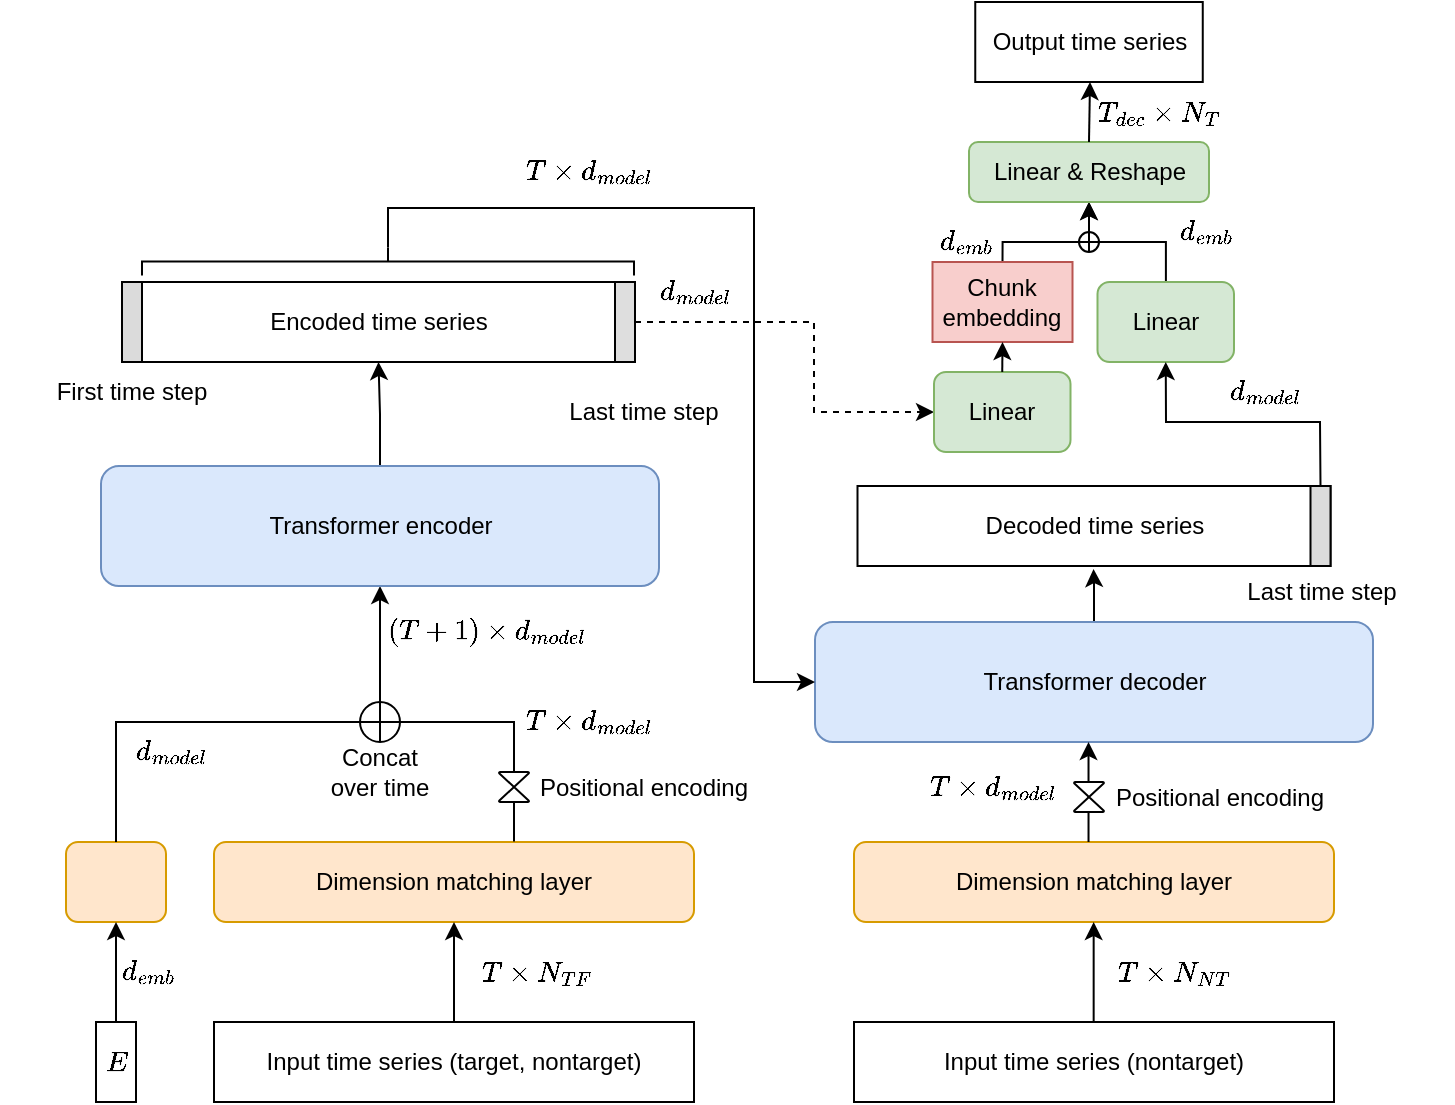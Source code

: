 <mxfile version="23.1.1" type="github" pages="2">
  <diagram name="Architecture" id="ZrENTzr3K45VspEdxDzP">
    <mxGraphModel dx="778" dy="1082" grid="1" gridSize="10" guides="1" tooltips="1" connect="1" arrows="1" fold="1" page="1" pageScale="1" pageWidth="850" pageHeight="1100" math="1" shadow="0">
      <root>
        <mxCell id="0" />
        <mxCell id="1" parent="0" />
        <mxCell id="vCqHwj_-bdeTduItDin3-1" value="Input time series (target, nontarget)" style="rounded=0;whiteSpace=wrap;html=1;" parent="1" vertex="1">
          <mxGeometry x="119" y="630" width="240" height="40" as="geometry" />
        </mxCell>
        <mxCell id="vCqHwj_-bdeTduItDin3-2" value="Input time series (nontarget)" style="rounded=0;whiteSpace=wrap;html=1;" parent="1" vertex="1">
          <mxGeometry x="439" y="630" width="240" height="40" as="geometry" />
        </mxCell>
        <mxCell id="vCqHwj_-bdeTduItDin3-3" value="$$E$$" style="rounded=0;whiteSpace=wrap;html=1;" parent="1" vertex="1">
          <mxGeometry x="60" y="630" width="20" height="40" as="geometry" />
        </mxCell>
        <mxCell id="vCqHwj_-bdeTduItDin3-4" value="Dimension matching layer" style="rounded=1;whiteSpace=wrap;html=1;fillColor=#ffe6cc;strokeColor=#d79b00;" parent="1" vertex="1">
          <mxGeometry x="119" y="540" width="240" height="40" as="geometry" />
        </mxCell>
        <mxCell id="vCqHwj_-bdeTduItDin3-5" value="" style="endArrow=classic;html=1;rounded=0;exitX=0.5;exitY=0;exitDx=0;exitDy=0;entryX=0.5;entryY=1;entryDx=0;entryDy=0;" parent="1" source="vCqHwj_-bdeTduItDin3-1" target="vCqHwj_-bdeTduItDin3-4" edge="1">
          <mxGeometry width="50" height="50" relative="1" as="geometry">
            <mxPoint x="279" y="590" as="sourcePoint" />
            <mxPoint x="329" y="540" as="targetPoint" />
          </mxGeometry>
        </mxCell>
        <mxCell id="vCqHwj_-bdeTduItDin3-6" value="$$T \times N_{TF}$$" style="text;html=1;strokeColor=none;fillColor=none;align=center;verticalAlign=middle;whiteSpace=wrap;rounded=0;" parent="1" vertex="1">
          <mxGeometry x="251.25" y="590" width="60" height="30" as="geometry" />
        </mxCell>
        <mxCell id="vCqHwj_-bdeTduItDin3-8" value="" style="rounded=1;whiteSpace=wrap;html=1;fillColor=#ffe6cc;strokeColor=#d79b00;" parent="1" vertex="1">
          <mxGeometry x="45" y="540" width="50" height="40" as="geometry" />
        </mxCell>
        <mxCell id="vCqHwj_-bdeTduItDin3-9" value="" style="endArrow=classic;html=1;rounded=0;exitX=0.5;exitY=0;exitDx=0;exitDy=0;entryX=0.5;entryY=1;entryDx=0;entryDy=0;" parent="1" source="vCqHwj_-bdeTduItDin3-3" target="vCqHwj_-bdeTduItDin3-8" edge="1">
          <mxGeometry width="50" height="50" relative="1" as="geometry">
            <mxPoint x="135" y="690" as="sourcePoint" />
            <mxPoint x="185" y="640" as="targetPoint" />
          </mxGeometry>
        </mxCell>
        <mxCell id="vCqHwj_-bdeTduItDin3-10" value="$$d_{emb}$$" style="text;html=1;strokeColor=none;fillColor=none;align=center;verticalAlign=middle;whiteSpace=wrap;rounded=0;" parent="1" vertex="1">
          <mxGeometry x="69" y="590" width="35" height="30" as="geometry" />
        </mxCell>
        <mxCell id="vCqHwj_-bdeTduItDin3-12" value="" style="endArrow=classic;html=1;rounded=0;exitX=0.5;exitY=0;exitDx=0;exitDy=0;entryX=0.5;entryY=1;entryDx=0;entryDy=0;" parent="1" source="vCqHwj_-bdeTduItDin3-8" target="vCqHwj_-bdeTduItDin3-29" edge="1">
          <mxGeometry width="50" height="50" relative="1" as="geometry">
            <mxPoint x="189" y="580" as="sourcePoint" />
            <mxPoint x="202" y="410" as="targetPoint" />
            <Array as="points">
              <mxPoint x="70" y="480" />
              <mxPoint x="202" y="480" />
            </Array>
          </mxGeometry>
        </mxCell>
        <mxCell id="vCqHwj_-bdeTduItDin3-16" value="$$d_{model}$$" style="text;html=1;strokeColor=none;fillColor=none;align=center;verticalAlign=middle;whiteSpace=wrap;rounded=0;" parent="1" vertex="1">
          <mxGeometry x="80" y="480" width="35" height="30" as="geometry" />
        </mxCell>
        <mxCell id="vCqHwj_-bdeTduItDin3-18" value="$$T \times d_{model}$$" style="text;html=1;strokeColor=none;fillColor=none;align=center;verticalAlign=middle;whiteSpace=wrap;rounded=0;" parent="1" vertex="1">
          <mxGeometry x="271.5" y="465" width="70" height="30" as="geometry" />
        </mxCell>
        <mxCell id="vCqHwj_-bdeTduItDin3-20" value="" style="verticalLabelPosition=bottom;verticalAlign=top;html=1;shape=mxgraph.flowchart.summing_function;" parent="1" vertex="1">
          <mxGeometry x="192" y="470" width="20" height="20" as="geometry" />
        </mxCell>
        <mxCell id="vCqHwj_-bdeTduItDin3-26" value="Concat&lt;br&gt;over time" style="text;html=1;strokeColor=none;fillColor=none;align=center;verticalAlign=middle;whiteSpace=wrap;rounded=0;" parent="1" vertex="1">
          <mxGeometry x="167" y="490" width="70" height="30" as="geometry" />
        </mxCell>
        <mxCell id="vCqHwj_-bdeTduItDin3-27" value="$$(T + 1) \times d_{model}$$" style="text;html=1;strokeColor=none;fillColor=none;align=center;verticalAlign=middle;whiteSpace=wrap;rounded=0;" parent="1" vertex="1">
          <mxGeometry x="220" y="420" width="70" height="30" as="geometry" />
        </mxCell>
        <mxCell id="vCqHwj_-bdeTduItDin3-32" style="edgeStyle=orthogonalEdgeStyle;rounded=0;orthogonalLoop=1;jettySize=auto;html=1;entryX=0.5;entryY=1;entryDx=0;entryDy=0;" parent="1" source="vCqHwj_-bdeTduItDin3-29" target="vCqHwj_-bdeTduItDin3-33" edge="1">
          <mxGeometry relative="1" as="geometry">
            <mxPoint x="202" y="290" as="targetPoint" />
          </mxGeometry>
        </mxCell>
        <mxCell id="vCqHwj_-bdeTduItDin3-29" value="Transformer encoder" style="rounded=1;whiteSpace=wrap;html=1;fillColor=#dae8fc;strokeColor=#6c8ebf;" parent="1" vertex="1">
          <mxGeometry x="62.5" y="352" width="279" height="60" as="geometry" />
        </mxCell>
        <mxCell id="vCqHwj_-bdeTduItDin3-31" value="" style="endArrow=none;html=1;rounded=0;exitX=0.625;exitY=-0.005;exitDx=0;exitDy=0;exitPerimeter=0;entryX=1;entryY=0.5;entryDx=0;entryDy=0;entryPerimeter=0;" parent="1" source="vCqHwj_-bdeTduItDin3-4" target="vCqHwj_-bdeTduItDin3-20" edge="1">
          <mxGeometry width="50" height="50" relative="1" as="geometry">
            <mxPoint x="159" y="420" as="sourcePoint" />
            <mxPoint x="209" y="370" as="targetPoint" />
            <Array as="points">
              <mxPoint x="269" y="480" />
            </Array>
          </mxGeometry>
        </mxCell>
        <mxCell id="vCqHwj_-bdeTduItDin3-33" value="Encoded time series" style="rounded=0;whiteSpace=wrap;html=1;" parent="1" vertex="1">
          <mxGeometry x="83" y="260" width="236.5" height="40" as="geometry" />
        </mxCell>
        <mxCell id="vCqHwj_-bdeTduItDin3-36" value="" style="verticalLabelPosition=bottom;verticalAlign=top;html=1;shape=mxgraph.flowchart.collate;rotation=-180;" parent="1" vertex="1">
          <mxGeometry x="261.5" y="505" width="15" height="15" as="geometry" />
        </mxCell>
        <mxCell id="vCqHwj_-bdeTduItDin3-39" value="Positional encoding" style="text;html=1;strokeColor=none;fillColor=none;align=center;verticalAlign=middle;whiteSpace=wrap;rounded=0;" parent="1" vertex="1">
          <mxGeometry x="279" y="497.5" width="110" height="30" as="geometry" />
        </mxCell>
        <mxCell id="vCqHwj_-bdeTduItDin3-42" value="Dimension matching layer" style="rounded=1;whiteSpace=wrap;html=1;fillColor=#ffe6cc;strokeColor=#d79b00;" parent="1" vertex="1">
          <mxGeometry x="439" y="540" width="240" height="40" as="geometry" />
        </mxCell>
        <mxCell id="vCqHwj_-bdeTduItDin3-43" value="" style="endArrow=classic;html=1;rounded=0;exitX=0.5;exitY=0;exitDx=0;exitDy=0;entryX=0.5;entryY=1;entryDx=0;entryDy=0;" parent="1" edge="1">
          <mxGeometry width="50" height="50" relative="1" as="geometry">
            <mxPoint x="558.83" y="630" as="sourcePoint" />
            <mxPoint x="558.83" y="580" as="targetPoint" />
          </mxGeometry>
        </mxCell>
        <mxCell id="vCqHwj_-bdeTduItDin3-44" value="$$T \times N_{NT}$$" style="text;html=1;strokeColor=none;fillColor=none;align=center;verticalAlign=middle;whiteSpace=wrap;rounded=0;" parent="1" vertex="1">
          <mxGeometry x="569" y="590" width="60" height="30" as="geometry" />
        </mxCell>
        <mxCell id="vCqHwj_-bdeTduItDin3-62" value="" style="edgeStyle=orthogonalEdgeStyle;rounded=0;orthogonalLoop=1;jettySize=auto;html=1;entryX=0.499;entryY=1.038;entryDx=0;entryDy=0;entryPerimeter=0;" parent="1" source="vCqHwj_-bdeTduItDin3-48" target="vCqHwj_-bdeTduItDin3-60" edge="1">
          <mxGeometry relative="1" as="geometry" />
        </mxCell>
        <mxCell id="vCqHwj_-bdeTduItDin3-48" value="Transformer decoder" style="rounded=1;whiteSpace=wrap;html=1;fillColor=#dae8fc;strokeColor=#6c8ebf;" parent="1" vertex="1">
          <mxGeometry x="419.5" y="430" width="279" height="60" as="geometry" />
        </mxCell>
        <mxCell id="vCqHwj_-bdeTduItDin3-50" value="" style="rounded=0;whiteSpace=wrap;html=1;fillColor=#dbdbdb;" parent="1" vertex="1">
          <mxGeometry x="73" y="260" width="10" height="40" as="geometry" />
        </mxCell>
        <mxCell id="vCqHwj_-bdeTduItDin3-51" value="$$T \times d_{model}$$" style="text;html=1;strokeColor=none;fillColor=none;align=center;verticalAlign=middle;whiteSpace=wrap;rounded=0;" parent="1" vertex="1">
          <mxGeometry x="240.75" y="190" width="131.5" height="30" as="geometry" />
        </mxCell>
        <mxCell id="vCqHwj_-bdeTduItDin3-58" style="edgeStyle=orthogonalEdgeStyle;rounded=0;orthogonalLoop=1;jettySize=auto;html=1;exitX=0;exitY=0.5;exitDx=0;exitDy=0;exitPerimeter=0;entryX=0;entryY=0.5;entryDx=0;entryDy=0;" parent="1" source="vCqHwj_-bdeTduItDin3-56" target="vCqHwj_-bdeTduItDin3-48" edge="1">
          <mxGeometry relative="1" as="geometry">
            <mxPoint x="459" y="230" as="targetPoint" />
            <Array as="points">
              <mxPoint x="206" y="223" />
              <mxPoint x="389" y="223" />
              <mxPoint x="389" y="460" />
            </Array>
          </mxGeometry>
        </mxCell>
        <mxCell id="vCqHwj_-bdeTduItDin3-56" value="" style="strokeWidth=1;html=1;shape=mxgraph.flowchart.annotation_2;align=left;labelPosition=right;pointerEvents=1;rotation=90;" parent="1" vertex="1">
          <mxGeometry x="199" y="126.8" width="14" height="246" as="geometry" />
        </mxCell>
        <mxCell id="vCqHwj_-bdeTduItDin3-59" value="Last time step" style="text;html=1;strokeColor=none;fillColor=none;align=center;verticalAlign=middle;whiteSpace=wrap;rounded=0;" parent="1" vertex="1">
          <mxGeometry x="606.5" y="400" width="131.5" height="30" as="geometry" />
        </mxCell>
        <mxCell id="vCqHwj_-bdeTduItDin3-60" value="Decoded time series" style="rounded=0;whiteSpace=wrap;html=1;" parent="1" vertex="1">
          <mxGeometry x="440.75" y="362" width="236.5" height="40" as="geometry" />
        </mxCell>
        <mxCell id="vCqHwj_-bdeTduItDin3-61" value="" style="rounded=0;whiteSpace=wrap;html=1;fillStyle=auto;fillColor=#DEDEDE;gradientColor=none;" parent="1" vertex="1">
          <mxGeometry x="319.5" y="260" width="10" height="40" as="geometry" />
        </mxCell>
        <mxCell id="vCqHwj_-bdeTduItDin3-35" value="" style="rounded=0;whiteSpace=wrap;html=1;fillColor=#DBDBDB;" parent="1" vertex="1">
          <mxGeometry x="667.25" y="362" width="10" height="40" as="geometry" />
        </mxCell>
        <mxCell id="vCqHwj_-bdeTduItDin3-64" value="Positional encoding" style="text;html=1;strokeColor=none;fillColor=none;align=center;verticalAlign=middle;whiteSpace=wrap;rounded=0;" parent="1" vertex="1">
          <mxGeometry x="566.5" y="502.5" width="110" height="30" as="geometry" />
        </mxCell>
        <mxCell id="vCqHwj_-bdeTduItDin3-67" value="" style="endArrow=classic;html=1;rounded=0;exitX=0.5;exitY=0;exitDx=0;exitDy=0;entryX=0.5;entryY=1;entryDx=0;entryDy=0;" parent="1" edge="1">
          <mxGeometry width="50" height="50" relative="1" as="geometry">
            <mxPoint x="556.26" y="540" as="sourcePoint" />
            <mxPoint x="556.26" y="490" as="targetPoint" />
          </mxGeometry>
        </mxCell>
        <mxCell id="vCqHwj_-bdeTduItDin3-45" value="" style="verticalLabelPosition=bottom;verticalAlign=top;html=1;shape=mxgraph.flowchart.collate;rotation=-180;" parent="1" vertex="1">
          <mxGeometry x="549" y="510" width="15" height="15" as="geometry" />
        </mxCell>
        <mxCell id="vCqHwj_-bdeTduItDin3-70" value="First time step" style="text;html=1;strokeColor=none;fillColor=none;align=center;verticalAlign=middle;whiteSpace=wrap;rounded=0;" parent="1" vertex="1">
          <mxGeometry x="12.25" y="300" width="131.5" height="30" as="geometry" />
        </mxCell>
        <mxCell id="vCqHwj_-bdeTduItDin3-72" value="Last time step" style="text;html=1;strokeColor=none;fillColor=none;align=center;verticalAlign=middle;whiteSpace=wrap;rounded=0;" parent="1" vertex="1">
          <mxGeometry x="267.5" y="310" width="131.5" height="30" as="geometry" />
        </mxCell>
        <mxCell id="vCqHwj_-bdeTduItDin3-73" value="" style="endArrow=classic;html=1;rounded=0;exitX=1;exitY=0.5;exitDx=0;exitDy=0;dashed=1;entryX=0;entryY=0.5;entryDx=0;entryDy=0;" parent="1" source="vCqHwj_-bdeTduItDin3-61" target="vCqHwj_-bdeTduItDin3-74" edge="1">
          <mxGeometry width="50" height="50" relative="1" as="geometry">
            <mxPoint x="389" y="380" as="sourcePoint" />
            <mxPoint x="439" y="280" as="targetPoint" />
            <Array as="points">
              <mxPoint x="419" y="280" />
              <mxPoint x="419" y="325" />
            </Array>
          </mxGeometry>
        </mxCell>
        <mxCell id="vCqHwj_-bdeTduItDin3-83" style="edgeStyle=orthogonalEdgeStyle;rounded=0;orthogonalLoop=1;jettySize=auto;html=1;entryX=0.5;entryY=1;entryDx=0;entryDy=0;exitX=0.5;exitY=0;exitDx=0;exitDy=0;" parent="1" source="vCqHwj_-bdeTduItDin3-95" target="vCqHwj_-bdeTduItDin3-82" edge="1">
          <mxGeometry relative="1" as="geometry">
            <mxPoint x="509" y="260" as="sourcePoint" />
            <Array as="points">
              <mxPoint x="513" y="240" />
              <mxPoint x="557" y="240" />
            </Array>
          </mxGeometry>
        </mxCell>
        <mxCell id="vCqHwj_-bdeTduItDin3-74" value="Linear" style="rounded=1;whiteSpace=wrap;html=1;fillColor=#d5e8d4;strokeColor=#82b366;" parent="1" vertex="1">
          <mxGeometry x="479" y="305" width="68.25" height="40" as="geometry" />
        </mxCell>
        <mxCell id="vCqHwj_-bdeTduItDin3-84" style="edgeStyle=orthogonalEdgeStyle;rounded=0;orthogonalLoop=1;jettySize=auto;html=1;entryX=0.5;entryY=1;entryDx=0;entryDy=0;" parent="1" source="vCqHwj_-bdeTduItDin3-75" target="vCqHwj_-bdeTduItDin3-82" edge="1">
          <mxGeometry relative="1" as="geometry">
            <mxPoint x="569" y="240" as="targetPoint" />
          </mxGeometry>
        </mxCell>
        <mxCell id="vCqHwj_-bdeTduItDin3-75" value="Linear" style="rounded=1;whiteSpace=wrap;html=1;fillColor=#d5e8d4;strokeColor=#82b366;" parent="1" vertex="1">
          <mxGeometry x="560.75" y="260" width="68.25" height="40" as="geometry" />
        </mxCell>
        <mxCell id="vCqHwj_-bdeTduItDin3-76" value="" style="endArrow=classic;html=1;rounded=0;exitX=0.5;exitY=0;exitDx=0;exitDy=0;entryX=0.5;entryY=1;entryDx=0;entryDy=0;" parent="1" source="vCqHwj_-bdeTduItDin3-35" target="vCqHwj_-bdeTduItDin3-75" edge="1">
          <mxGeometry width="50" height="50" relative="1" as="geometry">
            <mxPoint x="340" y="290" as="sourcePoint" />
            <mxPoint x="449" y="290" as="targetPoint" />
            <Array as="points">
              <mxPoint x="672" y="330" />
              <mxPoint x="595" y="330" />
            </Array>
          </mxGeometry>
        </mxCell>
        <mxCell id="vCqHwj_-bdeTduItDin3-77" value="$$d_{emb}$$" style="text;html=1;strokeColor=none;fillColor=none;align=center;verticalAlign=middle;whiteSpace=wrap;rounded=0;" parent="1" vertex="1">
          <mxGeometry x="469" y="225" width="51.5" height="30" as="geometry" />
        </mxCell>
        <mxCell id="vCqHwj_-bdeTduItDin3-78" value="$$d_{model}$$" style="text;html=1;strokeColor=none;fillColor=none;align=center;verticalAlign=middle;whiteSpace=wrap;rounded=0;" parent="1" vertex="1">
          <mxGeometry x="579" y="300" width="131.5" height="30" as="geometry" />
        </mxCell>
        <mxCell id="vCqHwj_-bdeTduItDin3-82" value="Linear &amp;amp; Reshape" style="rounded=1;whiteSpace=wrap;html=1;fillColor=#d5e8d4;strokeColor=#82b366;" parent="1" vertex="1">
          <mxGeometry x="496.5" y="190" width="120" height="30" as="geometry" />
        </mxCell>
        <mxCell id="vCqHwj_-bdeTduItDin3-85" value="$$d_{model}$$" style="text;html=1;strokeColor=none;fillColor=none;align=center;verticalAlign=middle;whiteSpace=wrap;rounded=0;" parent="1" vertex="1">
          <mxGeometry x="330" y="250" width="59" height="30" as="geometry" />
        </mxCell>
        <mxCell id="vCqHwj_-bdeTduItDin3-86" value="$$d_{emb}$$" style="text;html=1;strokeColor=none;fillColor=none;align=center;verticalAlign=middle;whiteSpace=wrap;rounded=0;" parent="1" vertex="1">
          <mxGeometry x="589" y="220" width="51.5" height="30" as="geometry" />
        </mxCell>
        <mxCell id="vCqHwj_-bdeTduItDin3-87" value="" style="shape=orEllipse;perimeter=ellipsePerimeter;whiteSpace=wrap;html=1;backgroundOutline=1;" parent="1" vertex="1">
          <mxGeometry x="551.5" y="235" width="10" height="10" as="geometry" />
        </mxCell>
        <mxCell id="vCqHwj_-bdeTduItDin3-90" value="" style="endArrow=classic;html=1;rounded=0;exitX=0.5;exitY=0;exitDx=0;exitDy=0;" parent="1" source="vCqHwj_-bdeTduItDin3-82" edge="1">
          <mxGeometry width="50" height="50" relative="1" as="geometry">
            <mxPoint x="579" y="170" as="sourcePoint" />
            <mxPoint x="557" y="160" as="targetPoint" />
          </mxGeometry>
        </mxCell>
        <mxCell id="vCqHwj_-bdeTduItDin3-91" value="Output time series" style="rounded=0;whiteSpace=wrap;html=1;" parent="1" vertex="1">
          <mxGeometry x="499.63" y="120" width="113.75" height="40" as="geometry" />
        </mxCell>
        <mxCell id="vCqHwj_-bdeTduItDin3-92" value="$$T_{dec} \times N_{T}$$" style="text;html=1;strokeColor=none;fillColor=none;align=center;verticalAlign=middle;whiteSpace=wrap;rounded=0;" parent="1" vertex="1">
          <mxGeometry x="566" y="160" width="51.5" height="30" as="geometry" />
        </mxCell>
        <mxCell id="vCqHwj_-bdeTduItDin3-93" value="$$T \times d_{model}$$" style="text;html=1;strokeColor=none;fillColor=none;align=center;verticalAlign=middle;whiteSpace=wrap;rounded=0;" parent="1" vertex="1">
          <mxGeometry x="479" y="497.5" width="60" height="30" as="geometry" />
        </mxCell>
        <mxCell id="vCqHwj_-bdeTduItDin3-95" value="Chunk&lt;br&gt;embedding" style="rounded=0;whiteSpace=wrap;html=1;fillColor=#f8cecc;strokeColor=#b85450;" parent="1" vertex="1">
          <mxGeometry x="478.25" y="250" width="70" height="40" as="geometry" />
        </mxCell>
        <mxCell id="vCqHwj_-bdeTduItDin3-97" value="" style="endArrow=classic;html=1;rounded=0;exitX=0.5;exitY=0;exitDx=0;exitDy=0;entryX=0.5;entryY=1;entryDx=0;entryDy=0;" parent="1" source="vCqHwj_-bdeTduItDin3-74" target="vCqHwj_-bdeTduItDin3-95" edge="1">
          <mxGeometry width="50" height="50" relative="1" as="geometry">
            <mxPoint x="539" y="310" as="sourcePoint" />
            <mxPoint x="589" y="260" as="targetPoint" />
          </mxGeometry>
        </mxCell>
      </root>
    </mxGraphModel>
  </diagram>
  <diagram id="z0SPPOndARReZGhMJB0b" name="Nucleation">
    <mxGraphModel dx="537" dy="746" grid="1" gridSize="10" guides="1" tooltips="1" connect="1" arrows="1" fold="1" page="1" pageScale="1" pageWidth="850" pageHeight="1100" math="1" shadow="0">
      <root>
        <mxCell id="0" />
        <mxCell id="1" parent="0" />
        <mxCell id="wDdeJaoN25CZzX-54Qzs-12" value="$$e_{1,1}$$" style="ellipse;whiteSpace=wrap;html=1;aspect=fixed;fillColor=#f8cecc;strokeColor=#b85450;fontSize=9;" parent="1" vertex="1">
          <mxGeometry x="460" y="152" width="18" height="19.21" as="geometry" />
        </mxCell>
        <mxCell id="wDdeJaoN25CZzX-54Qzs-13" value="$$e_{1,5}$$" style="ellipse;whiteSpace=wrap;html=1;aspect=fixed;fillColor=#f8cecc;strokeColor=#b85450;fontSize=9;" parent="1" vertex="1">
          <mxGeometry x="520" y="170" width="18" height="18" as="geometry" />
        </mxCell>
        <mxCell id="wDdeJaoN25CZzX-54Qzs-14" value="$$e_{1,2}$$" style="ellipse;whiteSpace=wrap;html=1;aspect=fixed;fillColor=#f8cecc;strokeColor=#b85450;fontSize=9;" parent="1" vertex="1">
          <mxGeometry x="425" y="185" width="18" height="18" as="geometry" />
        </mxCell>
        <mxCell id="wDdeJaoN25CZzX-54Qzs-15" value="$$e_{1,4}$$" style="ellipse;whiteSpace=wrap;html=1;aspect=fixed;fillColor=#f8cecc;strokeColor=#b85450;fontSize=9;" parent="1" vertex="1">
          <mxGeometry x="475" y="220" width="18" height="18" as="geometry" />
        </mxCell>
        <mxCell id="wDdeJaoN25CZzX-54Qzs-16" value="$$e_{2,1}$$" style="ellipse;whiteSpace=wrap;html=1;aspect=fixed;fillColor=#dae8fc;strokeColor=#6c8ebf;fontSize=9;" parent="1" vertex="1">
          <mxGeometry x="400" y="340" width="18" height="18" as="geometry" />
        </mxCell>
        <mxCell id="wDdeJaoN25CZzX-54Qzs-17" value="$$e_{2,3}$$" style="ellipse;whiteSpace=wrap;html=1;aspect=fixed;fillColor=#dae8fc;strokeColor=#6c8ebf;fontSize=9;" parent="1" vertex="1">
          <mxGeometry x="460" y="360" width="18" height="18" as="geometry" />
        </mxCell>
        <mxCell id="wDdeJaoN25CZzX-54Qzs-18" value="$$e_{2,4}$$" style="ellipse;whiteSpace=wrap;html=1;aspect=fixed;fillColor=#dae8fc;strokeColor=#6c8ebf;fontSize=9;" parent="1" vertex="1">
          <mxGeometry x="365" y="390" width="18" height="18" as="geometry" />
        </mxCell>
        <mxCell id="wDdeJaoN25CZzX-54Qzs-19" value="$$e_{2,5}$$" style="ellipse;whiteSpace=wrap;html=1;aspect=fixed;fillColor=#dae8fc;strokeColor=#6c8ebf;fontSize=9;" parent="1" vertex="1">
          <mxGeometry x="415" y="410" width="18" height="18" as="geometry" />
        </mxCell>
        <mxCell id="wDdeJaoN25CZzX-54Qzs-20" value="$$e_{3,1}$$" style="ellipse;whiteSpace=wrap;html=1;aspect=fixed;fillColor=#d5e8d4;strokeColor=#82b366;fontSize=9;" parent="1" vertex="1">
          <mxGeometry x="610" y="310" width="18" height="18" as="geometry" />
        </mxCell>
        <mxCell id="wDdeJaoN25CZzX-54Qzs-21" value="$$e_{3,5}$$" style="ellipse;whiteSpace=wrap;html=1;aspect=fixed;fillColor=#d5e8d4;strokeColor=#82b366;fontSize=9;" parent="1" vertex="1">
          <mxGeometry x="670" y="330" width="18" height="18" as="geometry" />
        </mxCell>
        <mxCell id="wDdeJaoN25CZzX-54Qzs-22" value="$$e_{3,2}$$" style="ellipse;whiteSpace=wrap;html=1;aspect=fixed;fillColor=#d5e8d4;strokeColor=#82b366;fontSize=9;" parent="1" vertex="1">
          <mxGeometry x="575" y="360" width="18" height="18" as="geometry" />
        </mxCell>
        <mxCell id="wDdeJaoN25CZzX-54Qzs-23" value="$$e_{3,3}$$" style="ellipse;whiteSpace=wrap;html=1;aspect=fixed;fillColor=#d5e8d4;strokeColor=#82b366;fontSize=9;" parent="1" vertex="1">
          <mxGeometry x="625" y="380" width="18" height="18" as="geometry" />
        </mxCell>
        <mxCell id="wDdeJaoN25CZzX-54Qzs-24" value="$$E_1$$" style="ellipse;whiteSpace=wrap;html=1;aspect=fixed;fillColor=#ec7a74;strokeColor=#b85450;fontColor=#000000;fontSize=9;" parent="1" vertex="1">
          <mxGeometry x="470" y="185" width="22" height="22" as="geometry" />
        </mxCell>
        <mxCell id="wDdeJaoN25CZzX-54Qzs-25" value="$$E_2$$" style="ellipse;whiteSpace=wrap;html=1;aspect=fixed;fillColor=#7badf4;strokeColor=#6c8ebf;fontSize=9;" parent="1" vertex="1">
          <mxGeometry x="410" y="375" width="22" height="22" as="geometry" />
        </mxCell>
        <mxCell id="wDdeJaoN25CZzX-54Qzs-26" value="$$E_3$$" style="ellipse;whiteSpace=wrap;html=1;aspect=fixed;fillColor=#94c492;strokeColor=#82b366;fontSize=9;" parent="1" vertex="1">
          <mxGeometry x="620" y="345" width="22" height="22" as="geometry" />
        </mxCell>
        <mxCell id="wDdeJaoN25CZzX-54Qzs-32" value="Chunk embedding" style="text;html=1;strokeColor=none;fillColor=none;align=center;verticalAlign=middle;whiteSpace=wrap;rounded=0;" parent="1" vertex="1">
          <mxGeometry x="520" y="115" width="60" height="30" as="geometry" />
        </mxCell>
        <mxCell id="wDdeJaoN25CZzX-54Qzs-33" value="Time series&lt;br&gt;embedding&lt;br&gt;(Condensation nuclei)" style="text;html=1;strokeColor=none;fillColor=none;align=center;verticalAlign=middle;whiteSpace=wrap;rounded=0;" parent="1" vertex="1">
          <mxGeometry x="550" y="200" width="130" height="60" as="geometry" />
        </mxCell>
        <mxCell id="wDdeJaoN25CZzX-54Qzs-34" value="" style="endArrow=classic;html=1;rounded=0;entryX=0.978;entryY=0.663;entryDx=0;entryDy=0;exitX=0;exitY=0.5;exitDx=0;exitDy=0;entryPerimeter=0;" parent="1" source="wDdeJaoN25CZzX-54Qzs-33" target="wDdeJaoN25CZzX-54Qzs-24" edge="1">
          <mxGeometry width="50" height="50" relative="1" as="geometry">
            <mxPoint x="530" y="250" as="sourcePoint" />
            <mxPoint x="460" y="630" as="targetPoint" />
            <Array as="points">
              <mxPoint x="520" y="215" />
            </Array>
          </mxGeometry>
        </mxCell>
        <mxCell id="wDdeJaoN25CZzX-54Qzs-35" value="" style="endArrow=classic;html=1;rounded=0;entryX=1;entryY=0;entryDx=0;entryDy=0;exitX=0;exitY=0.5;exitDx=0;exitDy=0;" parent="1" source="wDdeJaoN25CZzX-54Qzs-32" target="wDdeJaoN25CZzX-54Qzs-12" edge="1">
          <mxGeometry width="50" height="50" relative="1" as="geometry">
            <mxPoint x="560" y="225" as="sourcePoint" />
            <mxPoint x="495" y="203" as="targetPoint" />
            <Array as="points">
              <mxPoint x="490" y="130" />
            </Array>
          </mxGeometry>
        </mxCell>
        <mxCell id="wDdeJaoN25CZzX-54Qzs-36" value="$$e_{1,3}$$" style="ellipse;whiteSpace=wrap;html=1;aspect=fixed;fillColor=#f8cecc;strokeColor=#b85450;fontSize=9;" parent="1" vertex="1">
          <mxGeometry x="445" y="207" width="18" height="18" as="geometry" />
        </mxCell>
        <mxCell id="wDdeJaoN25CZzX-54Qzs-37" value="$$e_{2,2}$$" style="ellipse;whiteSpace=wrap;html=1;aspect=fixed;fillColor=#dae8fc;strokeColor=#6c8ebf;fontSize=9;" parent="1" vertex="1">
          <mxGeometry x="432" y="345" width="18" height="18" as="geometry" />
        </mxCell>
        <mxCell id="wDdeJaoN25CZzX-54Qzs-38" value="$$e_{3,4}$$" style="ellipse;whiteSpace=wrap;html=1;aspect=fixed;fillColor=#d5e8d4;strokeColor=#82b366;fontSize=9;" parent="1" vertex="1">
          <mxGeometry x="660" y="365" width="18" height="18" as="geometry" />
        </mxCell>
        <mxCell id="wDdeJaoN25CZzX-54Qzs-42" value="Time series #2" style="text;html=1;strokeColor=none;fillColor=none;align=center;verticalAlign=middle;whiteSpace=wrap;rounded=0;fontSize=12;" parent="1" vertex="1">
          <mxGeometry x="300" y="420" width="90" height="30" as="geometry" />
        </mxCell>
        <mxCell id="wDdeJaoN25CZzX-54Qzs-43" value="Time series #1" style="text;html=1;strokeColor=none;fillColor=none;align=center;verticalAlign=middle;whiteSpace=wrap;rounded=0;fontSize=12;" parent="1" vertex="1">
          <mxGeometry x="330" y="187" width="90" height="30" as="geometry" />
        </mxCell>
        <mxCell id="wDdeJaoN25CZzX-54Qzs-45" value="Time series #3" style="text;html=1;strokeColor=none;fillColor=none;align=center;verticalAlign=middle;whiteSpace=wrap;rounded=0;fontSize=12;" parent="1" vertex="1">
          <mxGeometry x="650" y="402.5" width="90" height="30" as="geometry" />
        </mxCell>
      </root>
    </mxGraphModel>
  </diagram>
</mxfile>
